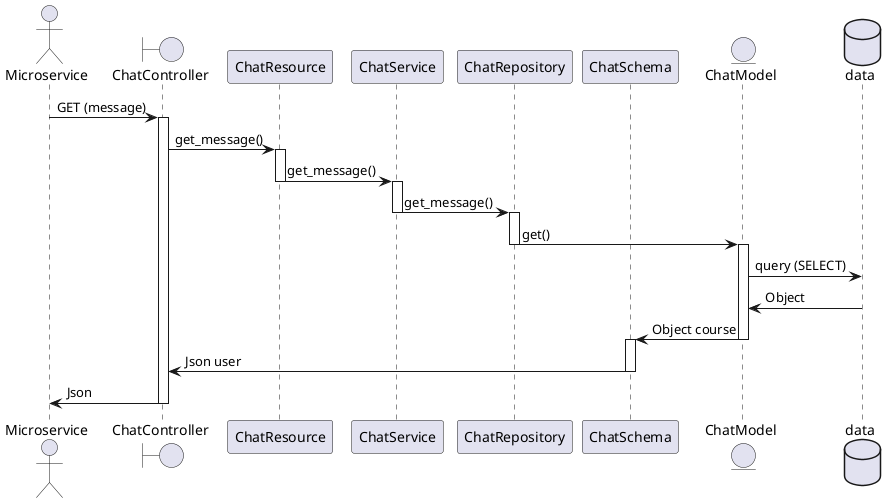 @startuml Sequency diagram of User database

actor Microservice
boundary ChatController

participant ChatResource
participant ChatService
participant ChatRepository
participant ChatSchema
entity ChatModel
database data

Microservice -> ChatController: GET (message)
activate ChatController
ChatController -> ChatResource: get_message()
activate ChatResource
ChatResource -> ChatService: get_message()
deactivate ChatResource
activate ChatService
ChatService -> ChatRepository: get_message()
deactivate ChatService
activate ChatRepository
ChatRepository -> ChatModel: get()
deactivate ChatRepository
activate ChatModel
ChatModel -> data: query (SELECT)
ChatModel <- data: Object
ChatModel -> ChatSchema: Object course
deactivate ChatModel
activate ChatSchema
ChatSchema -> ChatController: Json user
deactivate ChatSchema
ChatController -> Microservice : Json
deactivate ChatController

@enduml